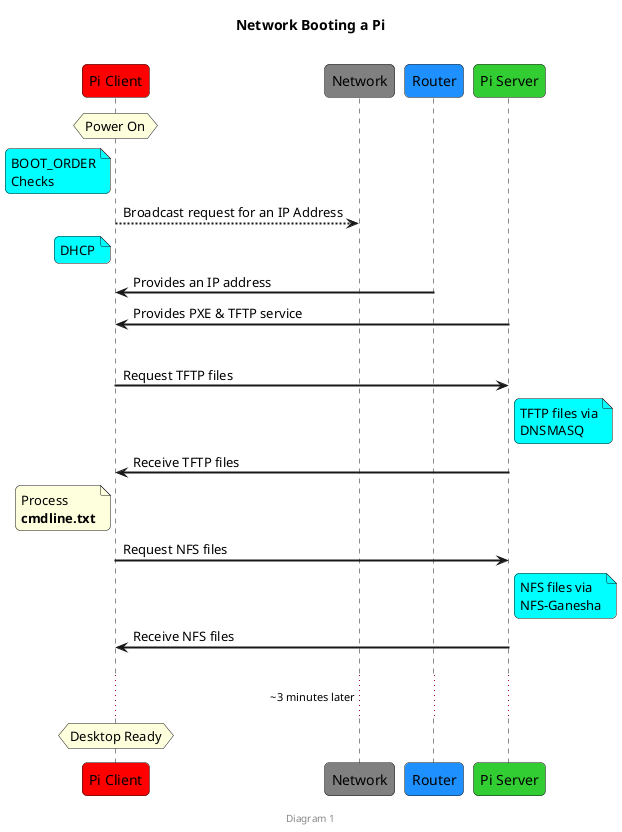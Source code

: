 @startuml
title Network Booting a Pi\n
footer \nDiagram 1

skinparam sequenceArrowThickness 2
skinparam roundcorner 10

participant "Pi Client" as PiC #red
participant Network #grey
participant Router #DodgerBlue
participant "Pi Server" as PiS #LimeGreen

hnote over PiC : Power On

note left of PiC #aqua
 BOOT_ORDER
 Checks
end note

PiC --> Network: Broadcast request for an IP Address
note left of PiC #aqua
   DHCP
end note

Router -> PiC: Provides an IP address
PiS -> PiC: Provides PXE & TFTP service
||30||

PiC -> PiS: Request TFTP files

note right of PiS #aqua
  TFTP files via
  DNSMASQ
end note

PiS -> PiC: Receive TFTP files

note left of PiC: Process\n**cmdline.txt**

PiC -> PiS: Request NFS files

note right of PiS #aqua
  NFS files via
  NFS-Ganesha
end note

PiS -> PiC: Receive NFS files
||20||
...~3 minutes later...

hnote over PiC : Desktop Ready
@enduml
